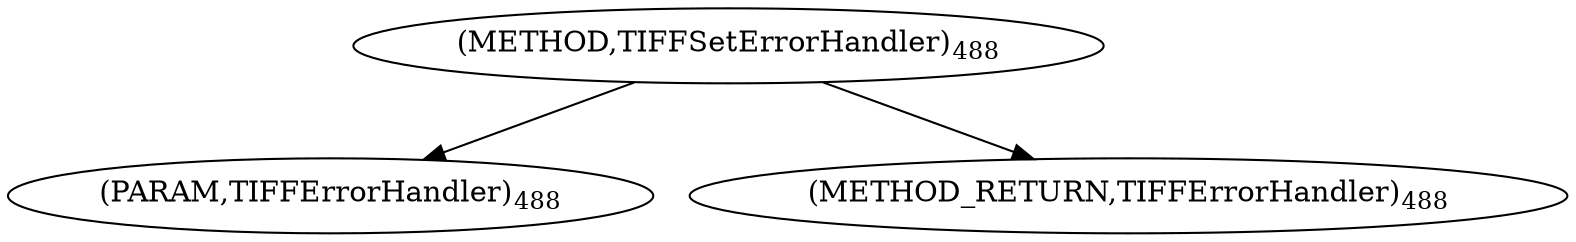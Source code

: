 digraph "TIFFSetErrorHandler" {  
"8973" [label = <(METHOD,TIFFSetErrorHandler)<SUB>488</SUB>> ]
"8974" [label = <(PARAM,TIFFErrorHandler)<SUB>488</SUB>> ]
"8975" [label = <(METHOD_RETURN,TIFFErrorHandler)<SUB>488</SUB>> ]
  "8973" -> "8974" 
  "8973" -> "8975" 
}
